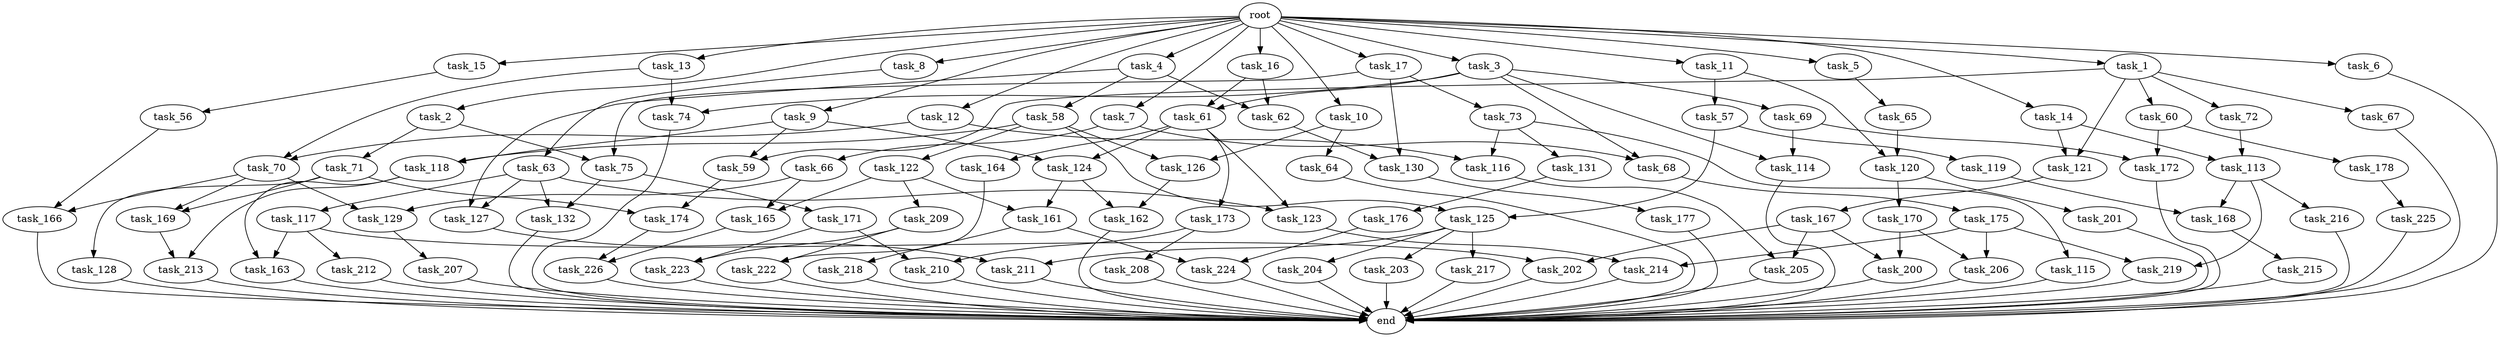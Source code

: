 digraph G {
  task_116 [size="910533066752.000000"];
  task_163 [size="893353197568.000000"];
  task_15 [size="1024.000000"];
  task_212 [size="34359738368.000000"];
  task_169 [size="584115552256.000000"];
  task_207 [size="214748364800.000000"];
  task_168 [size="1116691496960.000000"];
  task_161 [size="1279900254208.000000"];
  task_173 [size="695784701952.000000"];
  task_7 [size="1024.000000"];
  task_128 [size="549755813888.000000"];
  task_119 [size="549755813888.000000"];
  task_166 [size="111669149696.000000"];
  task_75 [size="214748364800.000000"];
  task_214 [size="429496729600.000000"];
  task_176 [size="137438953472.000000"];
  task_204 [size="214748364800.000000"];
  task_117 [size="858993459200.000000"];
  task_9 [size="1024.000000"];
  task_56 [size="77309411328.000000"];
  task_211 [size="764504178688.000000"];
  task_216 [size="420906795008.000000"];
  task_131 [size="695784701952.000000"];
  task_59 [size="343597383680.000000"];
  task_121 [size="68719476736.000000"];
  task_164 [size="695784701952.000000"];
  task_217 [size="214748364800.000000"];
  task_130 [size="936302870528.000000"];
  task_73 [size="77309411328.000000"];
  task_172 [size="343597383680.000000"];
  task_65 [size="549755813888.000000"];
  task_118 [size="730144440320.000000"];
  task_222 [size="627065225216.000000"];
  task_63 [size="695784701952.000000"];
  task_68 [size="1116691496960.000000"];
  task_115 [size="695784701952.000000"];
  task_58 [size="420906795008.000000"];
  task_61 [size="1554778161152.000000"];
  task_64 [size="137438953472.000000"];
  task_11 [size="1024.000000"];
  task_167 [size="420906795008.000000"];
  task_125 [size="970662608896.000000"];
  task_1 [size="1024.000000"];
  task_210 [size="558345748480.000000"];
  task_201 [size="34359738368.000000"];
  task_177 [size="214748364800.000000"];
  task_69 [size="695784701952.000000"];
  task_225 [size="695784701952.000000"];
  task_171 [size="34359738368.000000"];
  task_162 [size="1554778161152.000000"];
  task_202 [size="111669149696.000000"];
  task_123 [size="1554778161152.000000"];
  task_175 [size="34359738368.000000"];
  task_62 [size="1279900254208.000000"];
  task_66 [size="420906795008.000000"];
  task_127 [size="1279900254208.000000"];
  task_213 [size="1168231104512.000000"];
  end [size="0.000000"];
  task_226 [size="970662608896.000000"];
  task_126 [size="558345748480.000000"];
  task_129 [size="584115552256.000000"];
  task_4 [size="1024.000000"];
  task_206 [size="764504178688.000000"];
  task_60 [size="34359738368.000000"];
  task_10 [size="1024.000000"];
  task_70 [size="910533066752.000000"];
  task_71 [size="137438953472.000000"];
  task_67 [size="34359738368.000000"];
  task_14 [size="1024.000000"];
  task_132 [size="893353197568.000000"];
  task_12 [size="1024.000000"];
  task_13 [size="1024.000000"];
  task_223 [size="687194767360.000000"];
  task_174 [size="1408749273088.000000"];
  task_3 [size="1024.000000"];
  task_114 [size="1005022347264.000000"];
  task_5 [size="1024.000000"];
  task_203 [size="214748364800.000000"];
  task_6 [size="1024.000000"];
  task_113 [size="249108103168.000000"];
  task_124 [size="1005022347264.000000"];
  task_2 [size="1024.000000"];
  task_209 [size="420906795008.000000"];
  task_178 [size="34359738368.000000"];
  task_219 [size="635655159808.000000"];
  task_57 [size="309237645312.000000"];
  task_72 [size="34359738368.000000"];
  task_74 [size="1391569403904.000000"];
  task_170 [size="34359738368.000000"];
  task_17 [size="1024.000000"];
  task_165 [size="970662608896.000000"];
  task_120 [size="446676598784.000000"];
  task_200 [size="627065225216.000000"];
  root [size="0.000000"];
  task_205 [size="292057776128.000000"];
  task_208 [size="420906795008.000000"];
  task_8 [size="1024.000000"];
  task_16 [size="1024.000000"];
  task_218 [size="858993459200.000000"];
  task_215 [size="309237645312.000000"];
  task_122 [size="420906795008.000000"];
  task_224 [size="996432412672.000000"];

  task_116 -> task_205 [size="209715200.000000"];
  task_163 -> end [size="1.000000"];
  task_15 -> task_56 [size="75497472.000000"];
  task_212 -> end [size="1.000000"];
  task_169 -> task_213 [size="301989888.000000"];
  task_207 -> end [size="1.000000"];
  task_168 -> task_215 [size="301989888.000000"];
  task_161 -> task_224 [size="838860800.000000"];
  task_161 -> task_218 [size="838860800.000000"];
  task_173 -> task_210 [size="411041792.000000"];
  task_173 -> task_208 [size="411041792.000000"];
  task_7 -> task_66 [size="411041792.000000"];
  task_7 -> task_68 [size="411041792.000000"];
  task_128 -> end [size="1.000000"];
  task_119 -> task_168 [size="679477248.000000"];
  task_166 -> end [size="1.000000"];
  task_75 -> task_171 [size="33554432.000000"];
  task_75 -> task_132 [size="33554432.000000"];
  task_214 -> end [size="1.000000"];
  task_176 -> task_224 [size="134217728.000000"];
  task_204 -> end [size="1.000000"];
  task_117 -> task_212 [size="33554432.000000"];
  task_117 -> task_163 [size="33554432.000000"];
  task_117 -> task_202 [size="33554432.000000"];
  task_9 -> task_118 [size="301989888.000000"];
  task_9 -> task_124 [size="301989888.000000"];
  task_9 -> task_59 [size="301989888.000000"];
  task_56 -> task_166 [size="75497472.000000"];
  task_211 -> end [size="1.000000"];
  task_216 -> end [size="1.000000"];
  task_131 -> task_176 [size="134217728.000000"];
  task_59 -> task_174 [size="838860800.000000"];
  task_121 -> task_167 [size="411041792.000000"];
  task_164 -> task_222 [size="75497472.000000"];
  task_217 -> end [size="1.000000"];
  task_130 -> task_177 [size="209715200.000000"];
  task_73 -> task_116 [size="679477248.000000"];
  task_73 -> task_115 [size="679477248.000000"];
  task_73 -> task_131 [size="679477248.000000"];
  task_172 -> end [size="1.000000"];
  task_65 -> task_120 [size="134217728.000000"];
  task_118 -> task_213 [size="838860800.000000"];
  task_118 -> task_163 [size="838860800.000000"];
  task_222 -> end [size="1.000000"];
  task_63 -> task_117 [size="838860800.000000"];
  task_63 -> task_132 [size="838860800.000000"];
  task_63 -> task_127 [size="838860800.000000"];
  task_63 -> task_123 [size="838860800.000000"];
  task_68 -> task_175 [size="33554432.000000"];
  task_115 -> end [size="1.000000"];
  task_58 -> task_118 [size="411041792.000000"];
  task_58 -> task_122 [size="411041792.000000"];
  task_58 -> task_125 [size="411041792.000000"];
  task_58 -> task_126 [size="411041792.000000"];
  task_61 -> task_164 [size="679477248.000000"];
  task_61 -> task_173 [size="679477248.000000"];
  task_61 -> task_124 [size="679477248.000000"];
  task_61 -> task_123 [size="679477248.000000"];
  task_64 -> end [size="1.000000"];
  task_11 -> task_120 [size="301989888.000000"];
  task_11 -> task_57 [size="301989888.000000"];
  task_167 -> task_200 [size="75497472.000000"];
  task_167 -> task_202 [size="75497472.000000"];
  task_167 -> task_205 [size="75497472.000000"];
  task_125 -> task_204 [size="209715200.000000"];
  task_125 -> task_217 [size="209715200.000000"];
  task_125 -> task_203 [size="209715200.000000"];
  task_125 -> task_211 [size="209715200.000000"];
  task_1 -> task_60 [size="33554432.000000"];
  task_1 -> task_67 [size="33554432.000000"];
  task_1 -> task_59 [size="33554432.000000"];
  task_1 -> task_72 [size="33554432.000000"];
  task_1 -> task_121 [size="33554432.000000"];
  task_210 -> end [size="1.000000"];
  task_201 -> end [size="1.000000"];
  task_177 -> end [size="1.000000"];
  task_69 -> task_114 [size="301989888.000000"];
  task_69 -> task_172 [size="301989888.000000"];
  task_225 -> end [size="1.000000"];
  task_171 -> task_210 [size="134217728.000000"];
  task_171 -> task_223 [size="134217728.000000"];
  task_162 -> end [size="1.000000"];
  task_202 -> end [size="1.000000"];
  task_123 -> task_214 [size="209715200.000000"];
  task_175 -> task_206 [size="209715200.000000"];
  task_175 -> task_214 [size="209715200.000000"];
  task_175 -> task_219 [size="209715200.000000"];
  task_62 -> task_130 [size="838860800.000000"];
  task_66 -> task_165 [size="536870912.000000"];
  task_66 -> task_129 [size="536870912.000000"];
  task_127 -> task_211 [size="536870912.000000"];
  task_213 -> end [size="1.000000"];
  task_226 -> end [size="1.000000"];
  task_126 -> task_162 [size="679477248.000000"];
  task_129 -> task_207 [size="209715200.000000"];
  task_4 -> task_58 [size="411041792.000000"];
  task_4 -> task_127 [size="411041792.000000"];
  task_4 -> task_62 [size="411041792.000000"];
  task_206 -> end [size="1.000000"];
  task_60 -> task_178 [size="33554432.000000"];
  task_60 -> task_172 [size="33554432.000000"];
  task_10 -> task_64 [size="134217728.000000"];
  task_10 -> task_126 [size="134217728.000000"];
  task_70 -> task_166 [size="33554432.000000"];
  task_70 -> task_169 [size="33554432.000000"];
  task_70 -> task_129 [size="33554432.000000"];
  task_71 -> task_174 [size="536870912.000000"];
  task_71 -> task_169 [size="536870912.000000"];
  task_71 -> task_128 [size="536870912.000000"];
  task_67 -> end [size="1.000000"];
  task_14 -> task_113 [size="33554432.000000"];
  task_14 -> task_121 [size="33554432.000000"];
  task_132 -> end [size="1.000000"];
  task_12 -> task_116 [size="209715200.000000"];
  task_12 -> task_70 [size="209715200.000000"];
  task_13 -> task_70 [size="679477248.000000"];
  task_13 -> task_74 [size="679477248.000000"];
  task_223 -> end [size="1.000000"];
  task_174 -> task_226 [size="536870912.000000"];
  task_3 -> task_114 [size="679477248.000000"];
  task_3 -> task_69 [size="679477248.000000"];
  task_3 -> task_68 [size="679477248.000000"];
  task_3 -> task_61 [size="679477248.000000"];
  task_3 -> task_74 [size="679477248.000000"];
  task_114 -> end [size="1.000000"];
  task_5 -> task_65 [size="536870912.000000"];
  task_203 -> end [size="1.000000"];
  task_6 -> end [size="1.000000"];
  task_113 -> task_168 [size="411041792.000000"];
  task_113 -> task_216 [size="411041792.000000"];
  task_113 -> task_219 [size="411041792.000000"];
  task_124 -> task_161 [size="838860800.000000"];
  task_124 -> task_162 [size="838860800.000000"];
  task_2 -> task_75 [size="134217728.000000"];
  task_2 -> task_71 [size="134217728.000000"];
  task_209 -> task_223 [size="536870912.000000"];
  task_209 -> task_222 [size="536870912.000000"];
  task_178 -> task_225 [size="679477248.000000"];
  task_219 -> end [size="1.000000"];
  task_57 -> task_119 [size="536870912.000000"];
  task_57 -> task_125 [size="536870912.000000"];
  task_72 -> task_113 [size="209715200.000000"];
  task_74 -> end [size="1.000000"];
  task_170 -> task_206 [size="536870912.000000"];
  task_170 -> task_200 [size="536870912.000000"];
  task_17 -> task_75 [size="75497472.000000"];
  task_17 -> task_130 [size="75497472.000000"];
  task_17 -> task_73 [size="75497472.000000"];
  task_165 -> task_226 [size="411041792.000000"];
  task_120 -> task_170 [size="33554432.000000"];
  task_120 -> task_201 [size="33554432.000000"];
  task_200 -> end [size="1.000000"];
  root -> task_13 [size="1.000000"];
  root -> task_17 [size="1.000000"];
  root -> task_3 [size="1.000000"];
  root -> task_4 [size="1.000000"];
  root -> task_11 [size="1.000000"];
  root -> task_15 [size="1.000000"];
  root -> task_10 [size="1.000000"];
  root -> task_6 [size="1.000000"];
  root -> task_9 [size="1.000000"];
  root -> task_8 [size="1.000000"];
  root -> task_2 [size="1.000000"];
  root -> task_1 [size="1.000000"];
  root -> task_5 [size="1.000000"];
  root -> task_7 [size="1.000000"];
  root -> task_16 [size="1.000000"];
  root -> task_14 [size="1.000000"];
  root -> task_12 [size="1.000000"];
  task_205 -> end [size="1.000000"];
  task_208 -> end [size="1.000000"];
  task_8 -> task_63 [size="679477248.000000"];
  task_16 -> task_61 [size="838860800.000000"];
  task_16 -> task_62 [size="838860800.000000"];
  task_218 -> end [size="1.000000"];
  task_215 -> end [size="1.000000"];
  task_122 -> task_161 [size="411041792.000000"];
  task_122 -> task_165 [size="411041792.000000"];
  task_122 -> task_209 [size="411041792.000000"];
  task_224 -> end [size="1.000000"];
}
